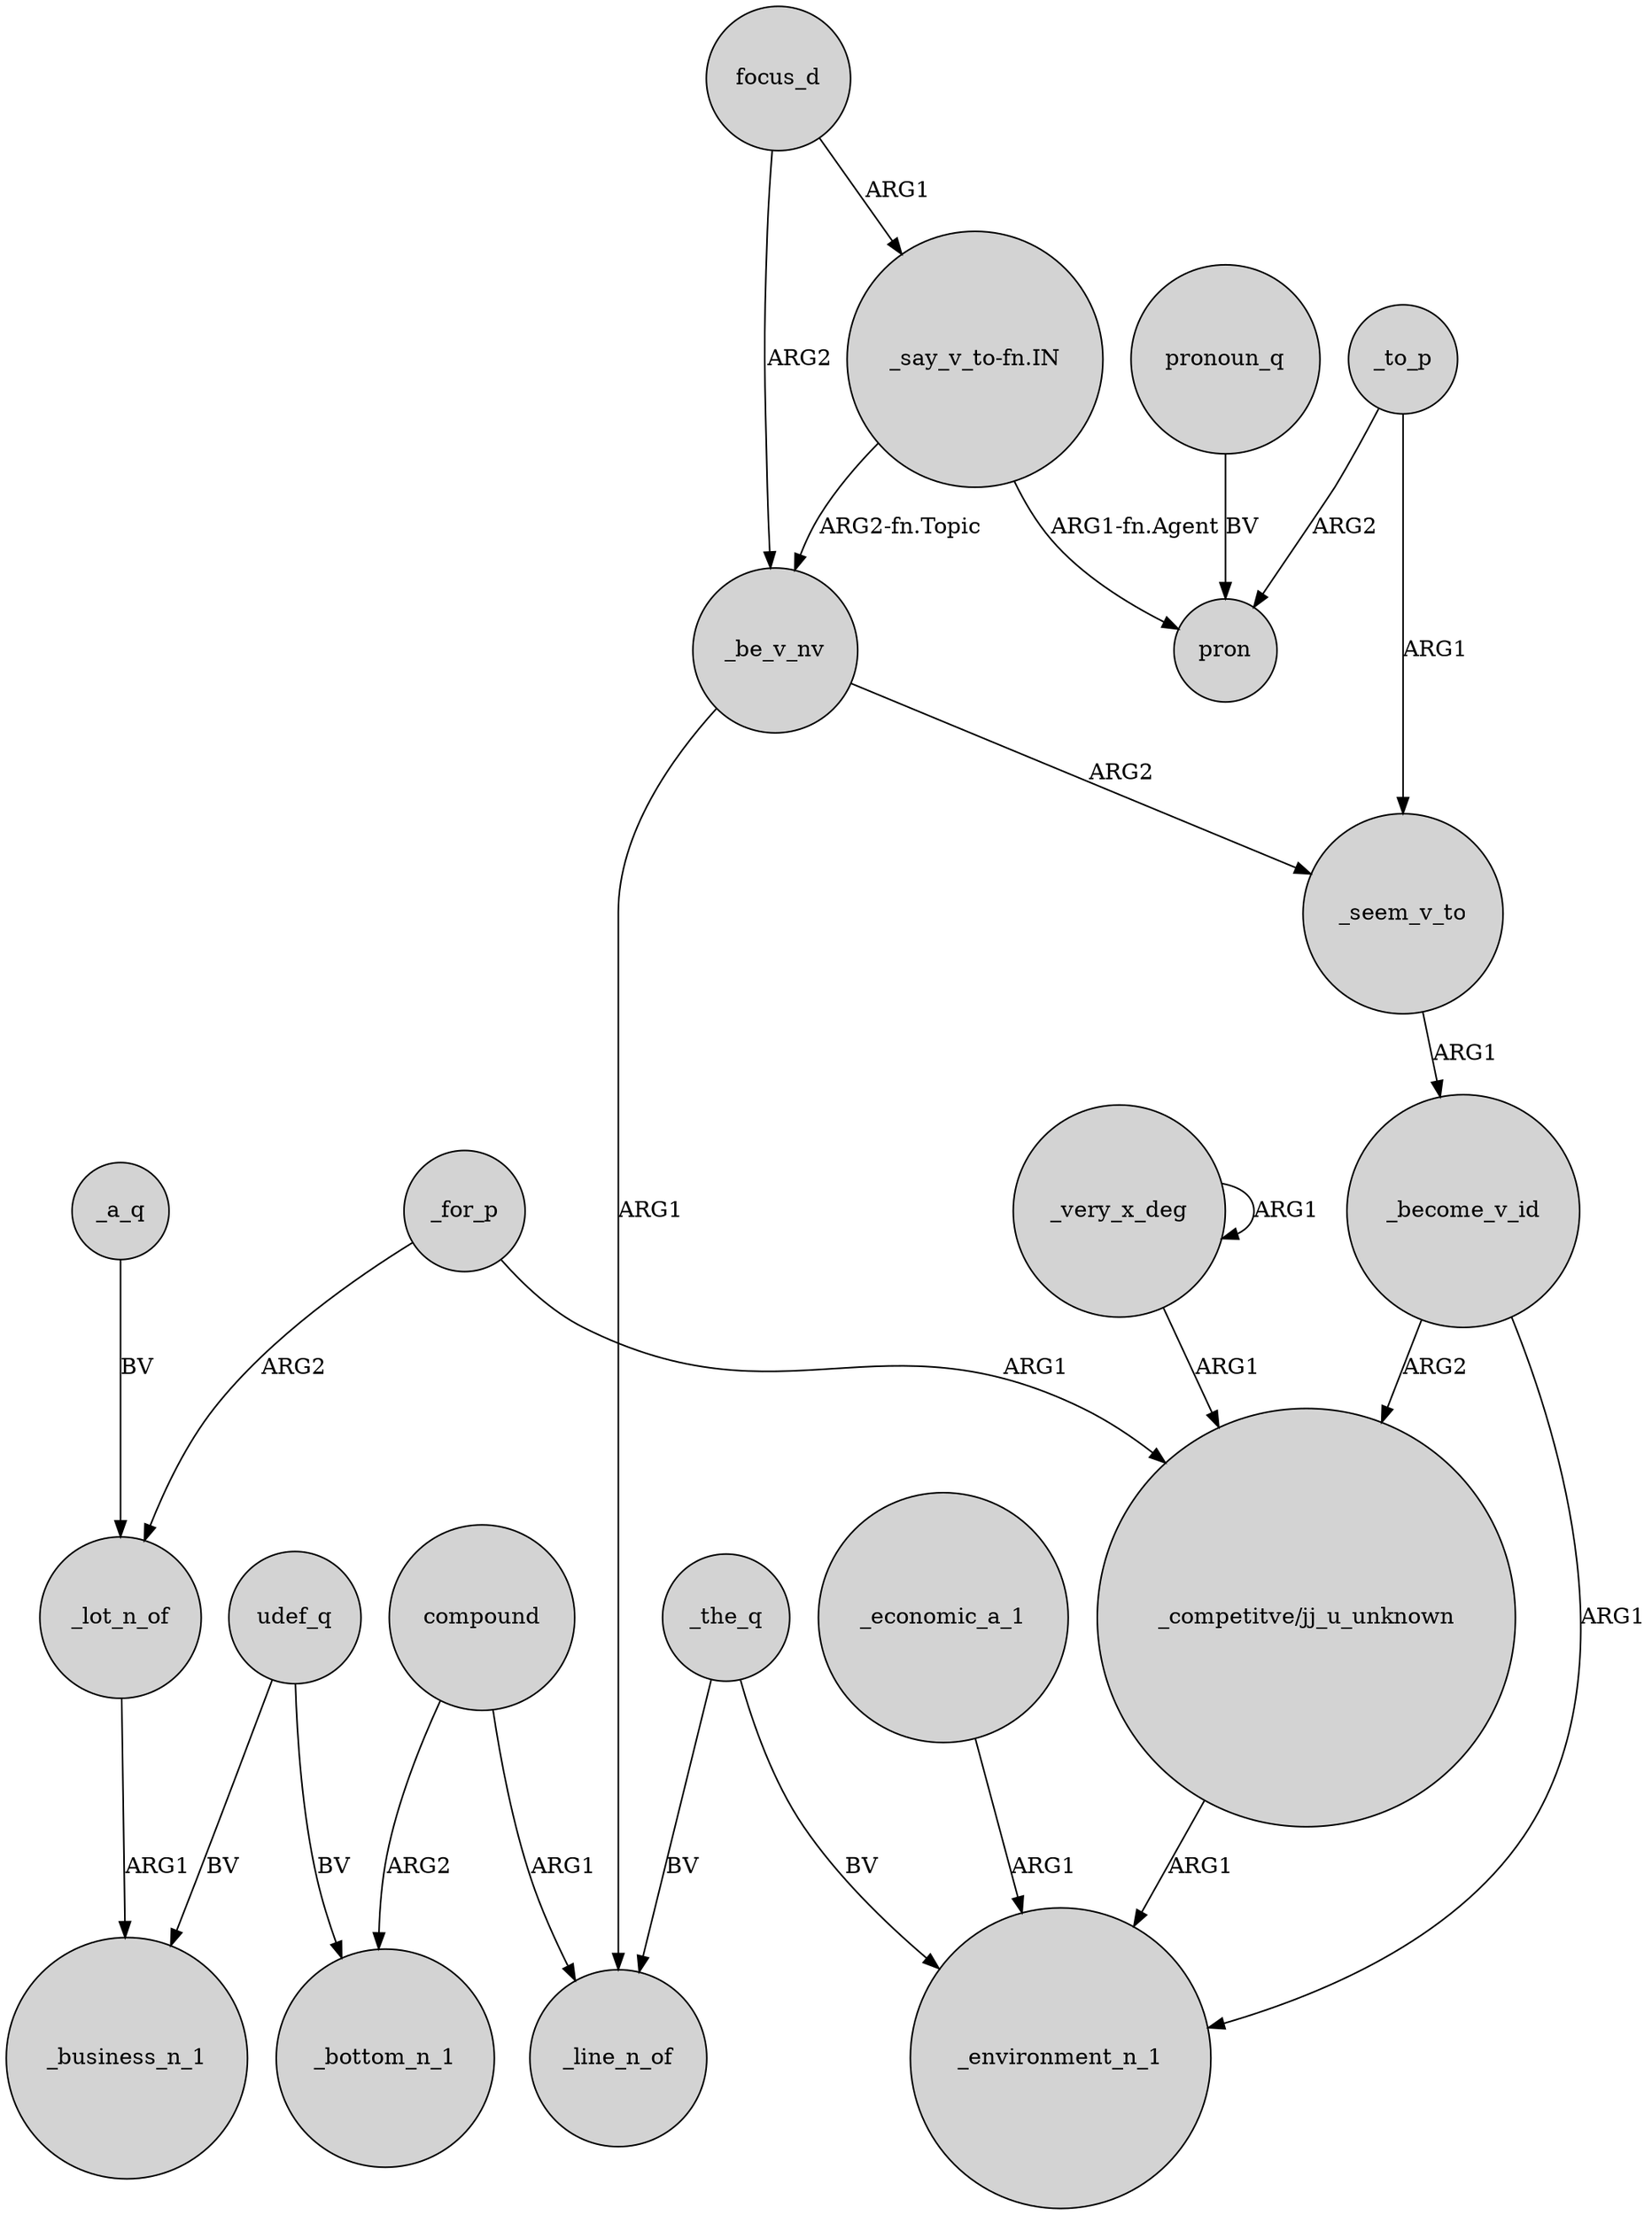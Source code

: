 digraph {
	node [shape=circle style=filled]
	_a_q -> _lot_n_of [label=BV]
	_become_v_id -> _environment_n_1 [label=ARG1]
	_the_q -> _environment_n_1 [label=BV]
	_to_p -> _seem_v_to [label=ARG1]
	_for_p -> _lot_n_of [label=ARG2]
	compound -> _bottom_n_1 [label=ARG2]
	_become_v_id -> "_competitve/jj_u_unknown" [label=ARG2]
	_the_q -> _line_n_of [label=BV]
	_for_p -> "_competitve/jj_u_unknown" [label=ARG1]
	"_competitve/jj_u_unknown" -> _environment_n_1 [label=ARG1]
	_be_v_nv -> _line_n_of [label=ARG1]
	_very_x_deg -> _very_x_deg [label=ARG1]
	_be_v_nv -> _seem_v_to [label=ARG2]
	pronoun_q -> pron [label=BV]
	compound -> _line_n_of [label=ARG1]
	udef_q -> _bottom_n_1 [label=BV]
	_seem_v_to -> _become_v_id [label=ARG1]
	_economic_a_1 -> _environment_n_1 [label=ARG1]
	focus_d -> _be_v_nv [label=ARG2]
	"_say_v_to-fn.IN" -> _be_v_nv [label="ARG2-fn.Topic"]
	"_say_v_to-fn.IN" -> pron [label="ARG1-fn.Agent"]
	udef_q -> _business_n_1 [label=BV]
	_lot_n_of -> _business_n_1 [label=ARG1]
	_to_p -> pron [label=ARG2]
	_very_x_deg -> "_competitve/jj_u_unknown" [label=ARG1]
	focus_d -> "_say_v_to-fn.IN" [label=ARG1]
}
